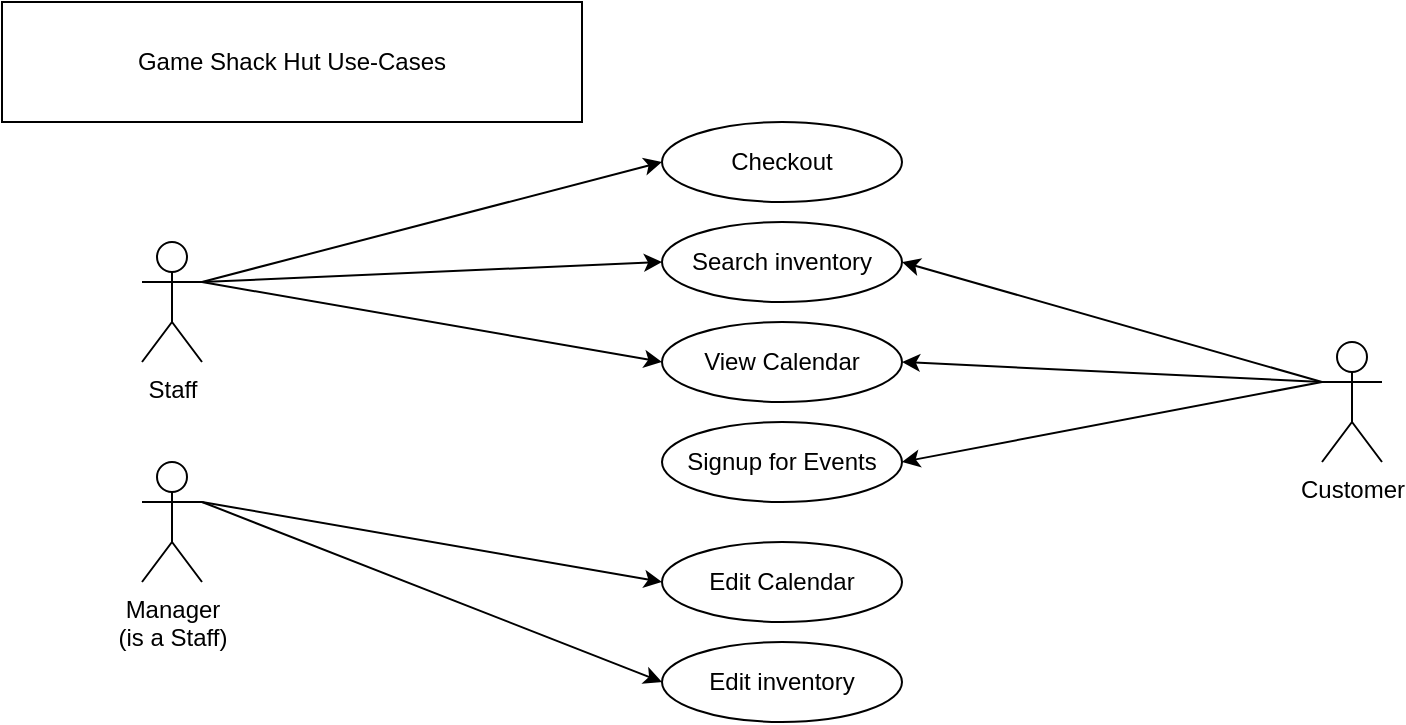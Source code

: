 <mxfile version="20.0.3"><diagram id="HzzLezLtmBS3FUQ1tqYy" name="Page-1"><mxGraphModel dx="868" dy="468" grid="1" gridSize="10" guides="1" tooltips="1" connect="1" arrows="1" fold="1" page="1" pageScale="1" pageWidth="850" pageHeight="1100" math="0" shadow="0"><root><mxCell id="0"/><mxCell id="1" parent="0"/><mxCell id="7ZNw6n_AC5hqPOhGw-o0-1" value="Staff" style="shape=umlActor;verticalLabelPosition=bottom;verticalAlign=top;html=1;outlineConnect=0;" vertex="1" parent="1"><mxGeometry x="80" y="130" width="30" height="60" as="geometry"/></mxCell><mxCell id="7ZNw6n_AC5hqPOhGw-o0-3" value="&lt;div&gt;Manager&lt;/div&gt;&lt;div&gt;(is a Staff)&lt;br&gt;&lt;/div&gt;" style="shape=umlActor;verticalLabelPosition=bottom;verticalAlign=top;html=1;outlineConnect=0;" vertex="1" parent="1"><mxGeometry x="80" y="240" width="30" height="60" as="geometry"/></mxCell><mxCell id="7ZNw6n_AC5hqPOhGw-o0-4" value="Customer" style="shape=umlActor;verticalLabelPosition=bottom;verticalAlign=top;html=1;outlineConnect=0;" vertex="1" parent="1"><mxGeometry x="670" y="180" width="30" height="60" as="geometry"/></mxCell><mxCell id="7ZNw6n_AC5hqPOhGw-o0-22" value="&lt;div&gt;Checkout&lt;/div&gt;" style="ellipse;whiteSpace=wrap;html=1;" vertex="1" parent="1"><mxGeometry x="340" y="70" width="120" height="40" as="geometry"/></mxCell><mxCell id="7ZNw6n_AC5hqPOhGw-o0-23" value="Search inventory" style="ellipse;whiteSpace=wrap;html=1;" vertex="1" parent="1"><mxGeometry x="340" y="120" width="120" height="40" as="geometry"/></mxCell><mxCell id="7ZNw6n_AC5hqPOhGw-o0-24" value="View Calendar" style="ellipse;whiteSpace=wrap;html=1;" vertex="1" parent="1"><mxGeometry x="340" y="170" width="120" height="40" as="geometry"/></mxCell><mxCell id="7ZNw6n_AC5hqPOhGw-o0-25" value="Signup for Events" style="ellipse;whiteSpace=wrap;html=1;" vertex="1" parent="1"><mxGeometry x="340" y="220" width="120" height="40" as="geometry"/></mxCell><mxCell id="7ZNw6n_AC5hqPOhGw-o0-26" value="Edit Calendar" style="ellipse;whiteSpace=wrap;html=1;" vertex="1" parent="1"><mxGeometry x="340" y="280" width="120" height="40" as="geometry"/></mxCell><mxCell id="7ZNw6n_AC5hqPOhGw-o0-27" value="Edit inventory" style="ellipse;whiteSpace=wrap;html=1;" vertex="1" parent="1"><mxGeometry x="340" y="330" width="120" height="40" as="geometry"/></mxCell><mxCell id="7ZNw6n_AC5hqPOhGw-o0-30" value="" style="endArrow=classic;html=1;rounded=0;entryX=0;entryY=0.5;entryDx=0;entryDy=0;exitX=1;exitY=0.333;exitDx=0;exitDy=0;exitPerimeter=0;" edge="1" parent="1" source="7ZNw6n_AC5hqPOhGw-o0-1" target="7ZNw6n_AC5hqPOhGw-o0-22"><mxGeometry width="50" height="50" relative="1" as="geometry"><mxPoint x="400" y="270" as="sourcePoint"/><mxPoint x="450" y="220" as="targetPoint"/></mxGeometry></mxCell><mxCell id="7ZNw6n_AC5hqPOhGw-o0-31" value="" style="endArrow=classic;html=1;rounded=0;entryX=0;entryY=0.5;entryDx=0;entryDy=0;" edge="1" parent="1" target="7ZNw6n_AC5hqPOhGw-o0-23"><mxGeometry width="50" height="50" relative="1" as="geometry"><mxPoint x="110" y="150" as="sourcePoint"/><mxPoint x="450" y="220" as="targetPoint"/></mxGeometry></mxCell><mxCell id="7ZNw6n_AC5hqPOhGw-o0-32" value="" style="endArrow=classic;html=1;rounded=0;entryX=0;entryY=0.5;entryDx=0;entryDy=0;" edge="1" parent="1" target="7ZNw6n_AC5hqPOhGw-o0-24"><mxGeometry width="50" height="50" relative="1" as="geometry"><mxPoint x="110" y="150" as="sourcePoint"/><mxPoint x="450" y="220" as="targetPoint"/></mxGeometry></mxCell><mxCell id="7ZNw6n_AC5hqPOhGw-o0-33" value="" style="endArrow=classic;html=1;rounded=0;entryX=1;entryY=0.5;entryDx=0;entryDy=0;" edge="1" parent="1" target="7ZNw6n_AC5hqPOhGw-o0-24"><mxGeometry width="50" height="50" relative="1" as="geometry"><mxPoint x="670" y="200" as="sourcePoint"/><mxPoint x="450" y="220" as="targetPoint"/></mxGeometry></mxCell><mxCell id="7ZNw6n_AC5hqPOhGw-o0-34" value="" style="endArrow=classic;html=1;rounded=0;entryX=1;entryY=0.5;entryDx=0;entryDy=0;exitX=0;exitY=0.333;exitDx=0;exitDy=0;exitPerimeter=0;" edge="1" parent="1" source="7ZNw6n_AC5hqPOhGw-o0-4" target="7ZNw6n_AC5hqPOhGw-o0-25"><mxGeometry width="50" height="50" relative="1" as="geometry"><mxPoint x="400" y="270" as="sourcePoint"/><mxPoint x="450" y="220" as="targetPoint"/></mxGeometry></mxCell><mxCell id="7ZNw6n_AC5hqPOhGw-o0-35" value="" style="endArrow=classic;html=1;rounded=0;exitX=1;exitY=0.333;exitDx=0;exitDy=0;exitPerimeter=0;entryX=0;entryY=0.5;entryDx=0;entryDy=0;" edge="1" parent="1" source="7ZNw6n_AC5hqPOhGw-o0-3" target="7ZNw6n_AC5hqPOhGw-o0-26"><mxGeometry width="50" height="50" relative="1" as="geometry"><mxPoint x="400" y="270" as="sourcePoint"/><mxPoint x="450" y="220" as="targetPoint"/></mxGeometry></mxCell><mxCell id="7ZNw6n_AC5hqPOhGw-o0-36" value="" style="endArrow=classic;html=1;rounded=0;exitX=1;exitY=0.333;exitDx=0;exitDy=0;exitPerimeter=0;entryX=0;entryY=0.5;entryDx=0;entryDy=0;" edge="1" parent="1" source="7ZNw6n_AC5hqPOhGw-o0-3" target="7ZNw6n_AC5hqPOhGw-o0-27"><mxGeometry width="50" height="50" relative="1" as="geometry"><mxPoint x="400" y="270" as="sourcePoint"/><mxPoint x="450" y="220" as="targetPoint"/></mxGeometry></mxCell><mxCell id="7ZNw6n_AC5hqPOhGw-o0-38" value="Game Shack Hut Use-Cases" style="rounded=0;whiteSpace=wrap;html=1;" vertex="1" parent="1"><mxGeometry x="10" y="10" width="290" height="60" as="geometry"/></mxCell><mxCell id="7ZNw6n_AC5hqPOhGw-o0-39" value="" style="endArrow=classic;html=1;rounded=0;entryX=1;entryY=0.5;entryDx=0;entryDy=0;" edge="1" parent="1" target="7ZNw6n_AC5hqPOhGw-o0-23"><mxGeometry width="50" height="50" relative="1" as="geometry"><mxPoint x="670" y="200" as="sourcePoint"/><mxPoint x="450" y="190" as="targetPoint"/></mxGeometry></mxCell></root></mxGraphModel></diagram></mxfile>